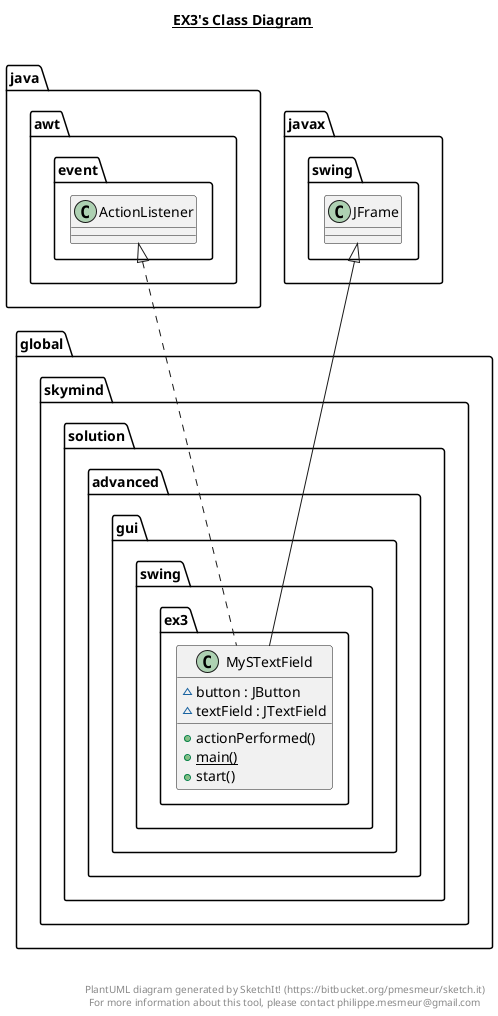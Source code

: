 @startuml

title __EX3's Class Diagram__\n

  namespace global.skymind {
    namespace solution.advanced.gui.swing.ex3 {
      class global.skymind.solution.advanced.gui.swing.ex3.MySTextField {
          ~ button : JButton
          ~ textField : JTextField
          + actionPerformed()
          {static} + main()
          + start()
      }
    }
  }
  

  global.skymind.solution.advanced.gui.swing.ex3.MySTextField .up.|> java.awt.event.ActionListener
  global.skymind.solution.advanced.gui.swing.ex3.MySTextField -up-|> javax.swing.JFrame


right footer


PlantUML diagram generated by SketchIt! (https://bitbucket.org/pmesmeur/sketch.it)
For more information about this tool, please contact philippe.mesmeur@gmail.com
endfooter

@enduml
